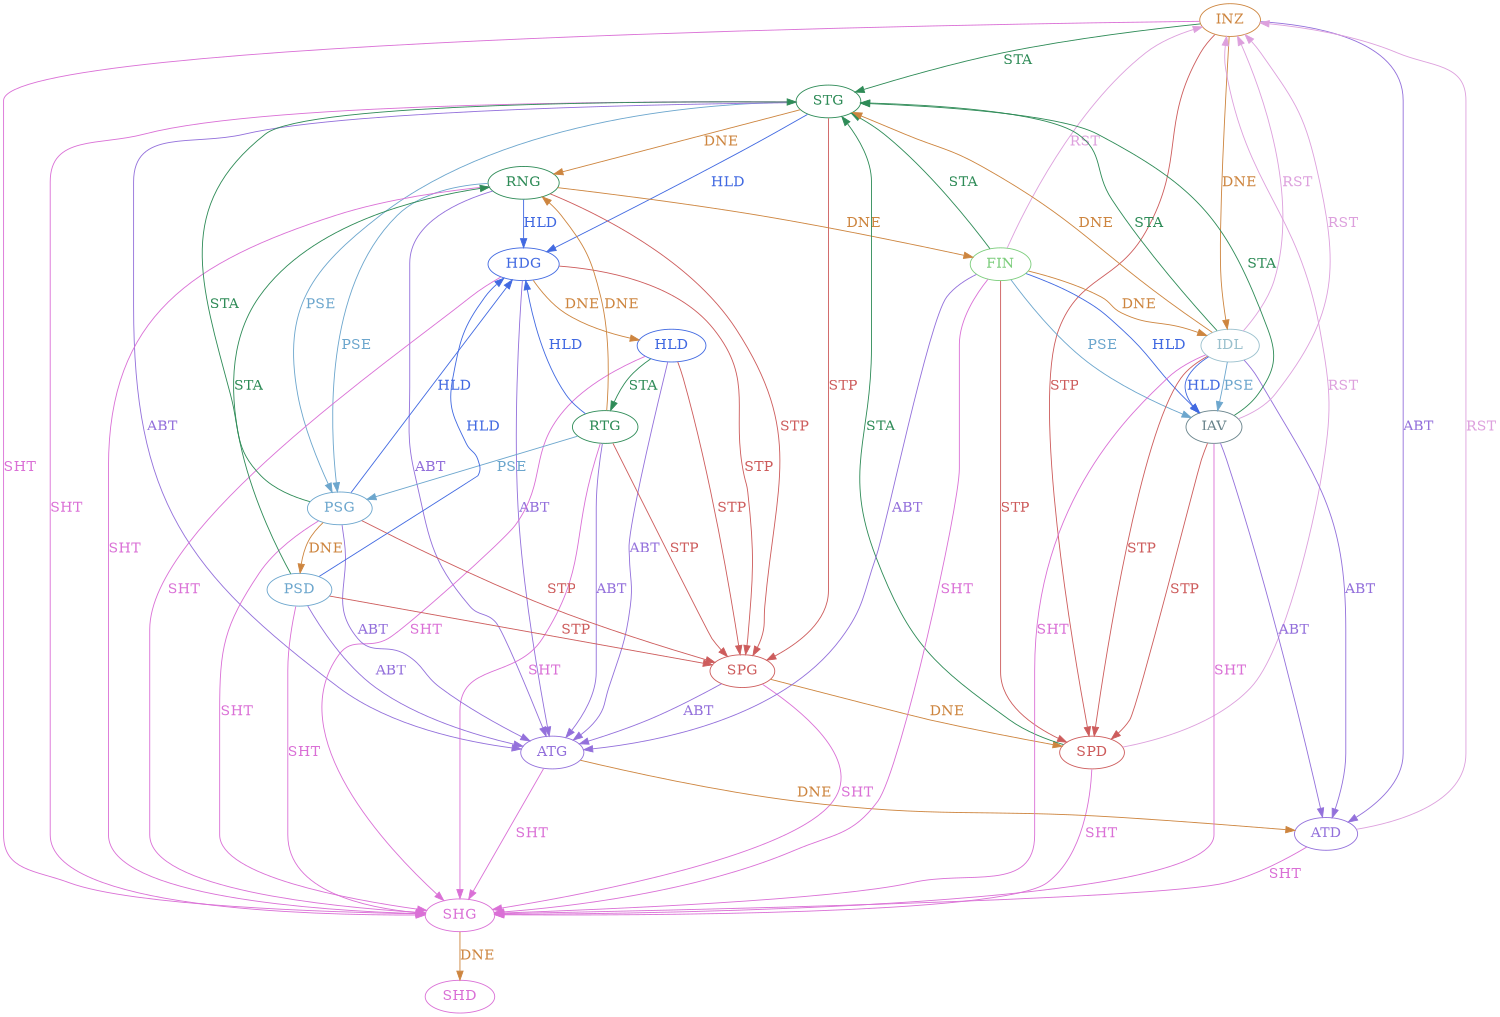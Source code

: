 digraph G {
    #rankdir="LR";
    size="10.0,10.0";
    node [fontsize=16];
    s00 [label="INZ",color="tan3",fontcolor="tan3"];
    s01 [label="STG",color="seagreen",fontcolor="seagreen"];
    s02 [label="RNG",color="seagreen",fontcolor="seagreen"];
    s03 [label="HDG",color="royalblue"fontcolor="royalblue"];
    s04 [label="HLD",color="royalblue"fontcolor="royalblue"];
    s05 [label="RTG",color="seagreen",fontcolor="seagreen"];
    s06 [label="PSG",color="skyblue3",fontcolor="skyblue3"];
    s07 [label="PSD",color="skyblue3",fontcolor="skyblue3"];
    s08 [label="SPG",color="indianred",fontcolor="indianred"];
    s09 [label="SPD",color="indianred",fontcolor="indianred"];
    s10 [label="ATG",color="mediumpurple",fontcolor="mediumpurple"];
    s11 [label="ATD",color="mediumpurple",fontcolor="mediumpurple"];
    s12 [label="FIN",color="palegreen3",fontcolor="palegreen3"];
    s13 [label="SHG",color="orchid",fontcolor="orchid"];
    s14 [label="SHD",color="orchid",fontcolor="orchid"];
    s15 [label="IDL",color="lightblue3",fontcolor="lightblue3"];
    s16 [label="IAV",color="lightblue4",fontcolor="lightblue4"];
    
    edge [style=""];
    edge [label="SHT",fontsize=16,color="orchid",fontcolor="orchid"];
    s00 -> s13;
    s01 -> s13;
    s02 -> s13;
    s03 -> s13;
    s04 -> s13;
    s05 -> s13;
    s06 -> s13;
    s07 -> s13;
    s08 -> s13;
    s09 -> s13;
    s10 -> s13;
    s11 -> s13;
    s12 -> s13;
    s15 -> s13;
    s16 -> s13;
    
    edge [style=""];
    edge [label="ABT",fontsize=16,color="mediumpurple",fontcolor="mediumpurple"];
    s00 -> s11;
    s01 -> s10;
    s02 -> s10;
    s03 -> s10;
    s04 -> s10;
    s05 -> s10;
    s06 -> s10;
    s07 -> s10;
    s08 -> s10;
    s12 -> s10;
    s15 -> s11;
    s16 -> s11;
    
    edge [style=""];
    edge [label="STA",fontsize=16,color="seagreen",fontcolor="seagreen"];
    s00 -> s01;
    s04 -> s05;
    s06 -> s01;
    s07 -> s02;
    s09 -> s01;
    s12 -> s01;
    s15 -> s01;
    s16 -> s01;
    
    edge [style=""];
    edge [label="STP",fontsize=16,color="indianred",fontcolor="indianred"];
    s00 -> s09;
    s01 -> s08;
    s02 -> s08;
    s03 -> s08;
    s04 -> s08;
    s05 -> s08;
    s06 -> s08;
    s07 -> s08;
    s12 -> s09;
    s15 -> s09;
    s16 -> s09;
    
    edge [style=""];
    edge [label="DNE",fontsize=16,color="tan3",fontcolor="tan3"]
    s00 -> s15;
    s01 -> s02;
    s02 -> s12;
    s03 -> s04;
    s05 -> s02;
    s06 -> s07;
    s08 -> s09;
    s10 -> s11;
    s12 -> s15;
    s13 -> s14;
    s15 -> s01;
    
    edge [style=""];
    edge [label="RST",fontsize=16,color="plum",fontcolor="plum"];
    s09 -> s00;
    s11 -> s00;
    s12 -> s00;
    s15 -> s00;
    s16 -> s00;
    
    edge [style=""];
    edge [label="HLD",fontsize=16,color="royalblue",fontcolor="royalblue"]
    s01 -> s03;
    s02 -> s03;
    s05 -> s03;
    s06 -> s03;
    s07 -> s03;
    s12 -> s16;
    s15 -> s16;
    
    edge [style=""];
    edge [label="PSE",fontsize=16,color="skyblue3",fontcolor="skyblue3"]
    s01 -> s06;
    s02 -> s06;
    s05 -> s06;
    s15 -> s16;
    s12 -> s16;
}